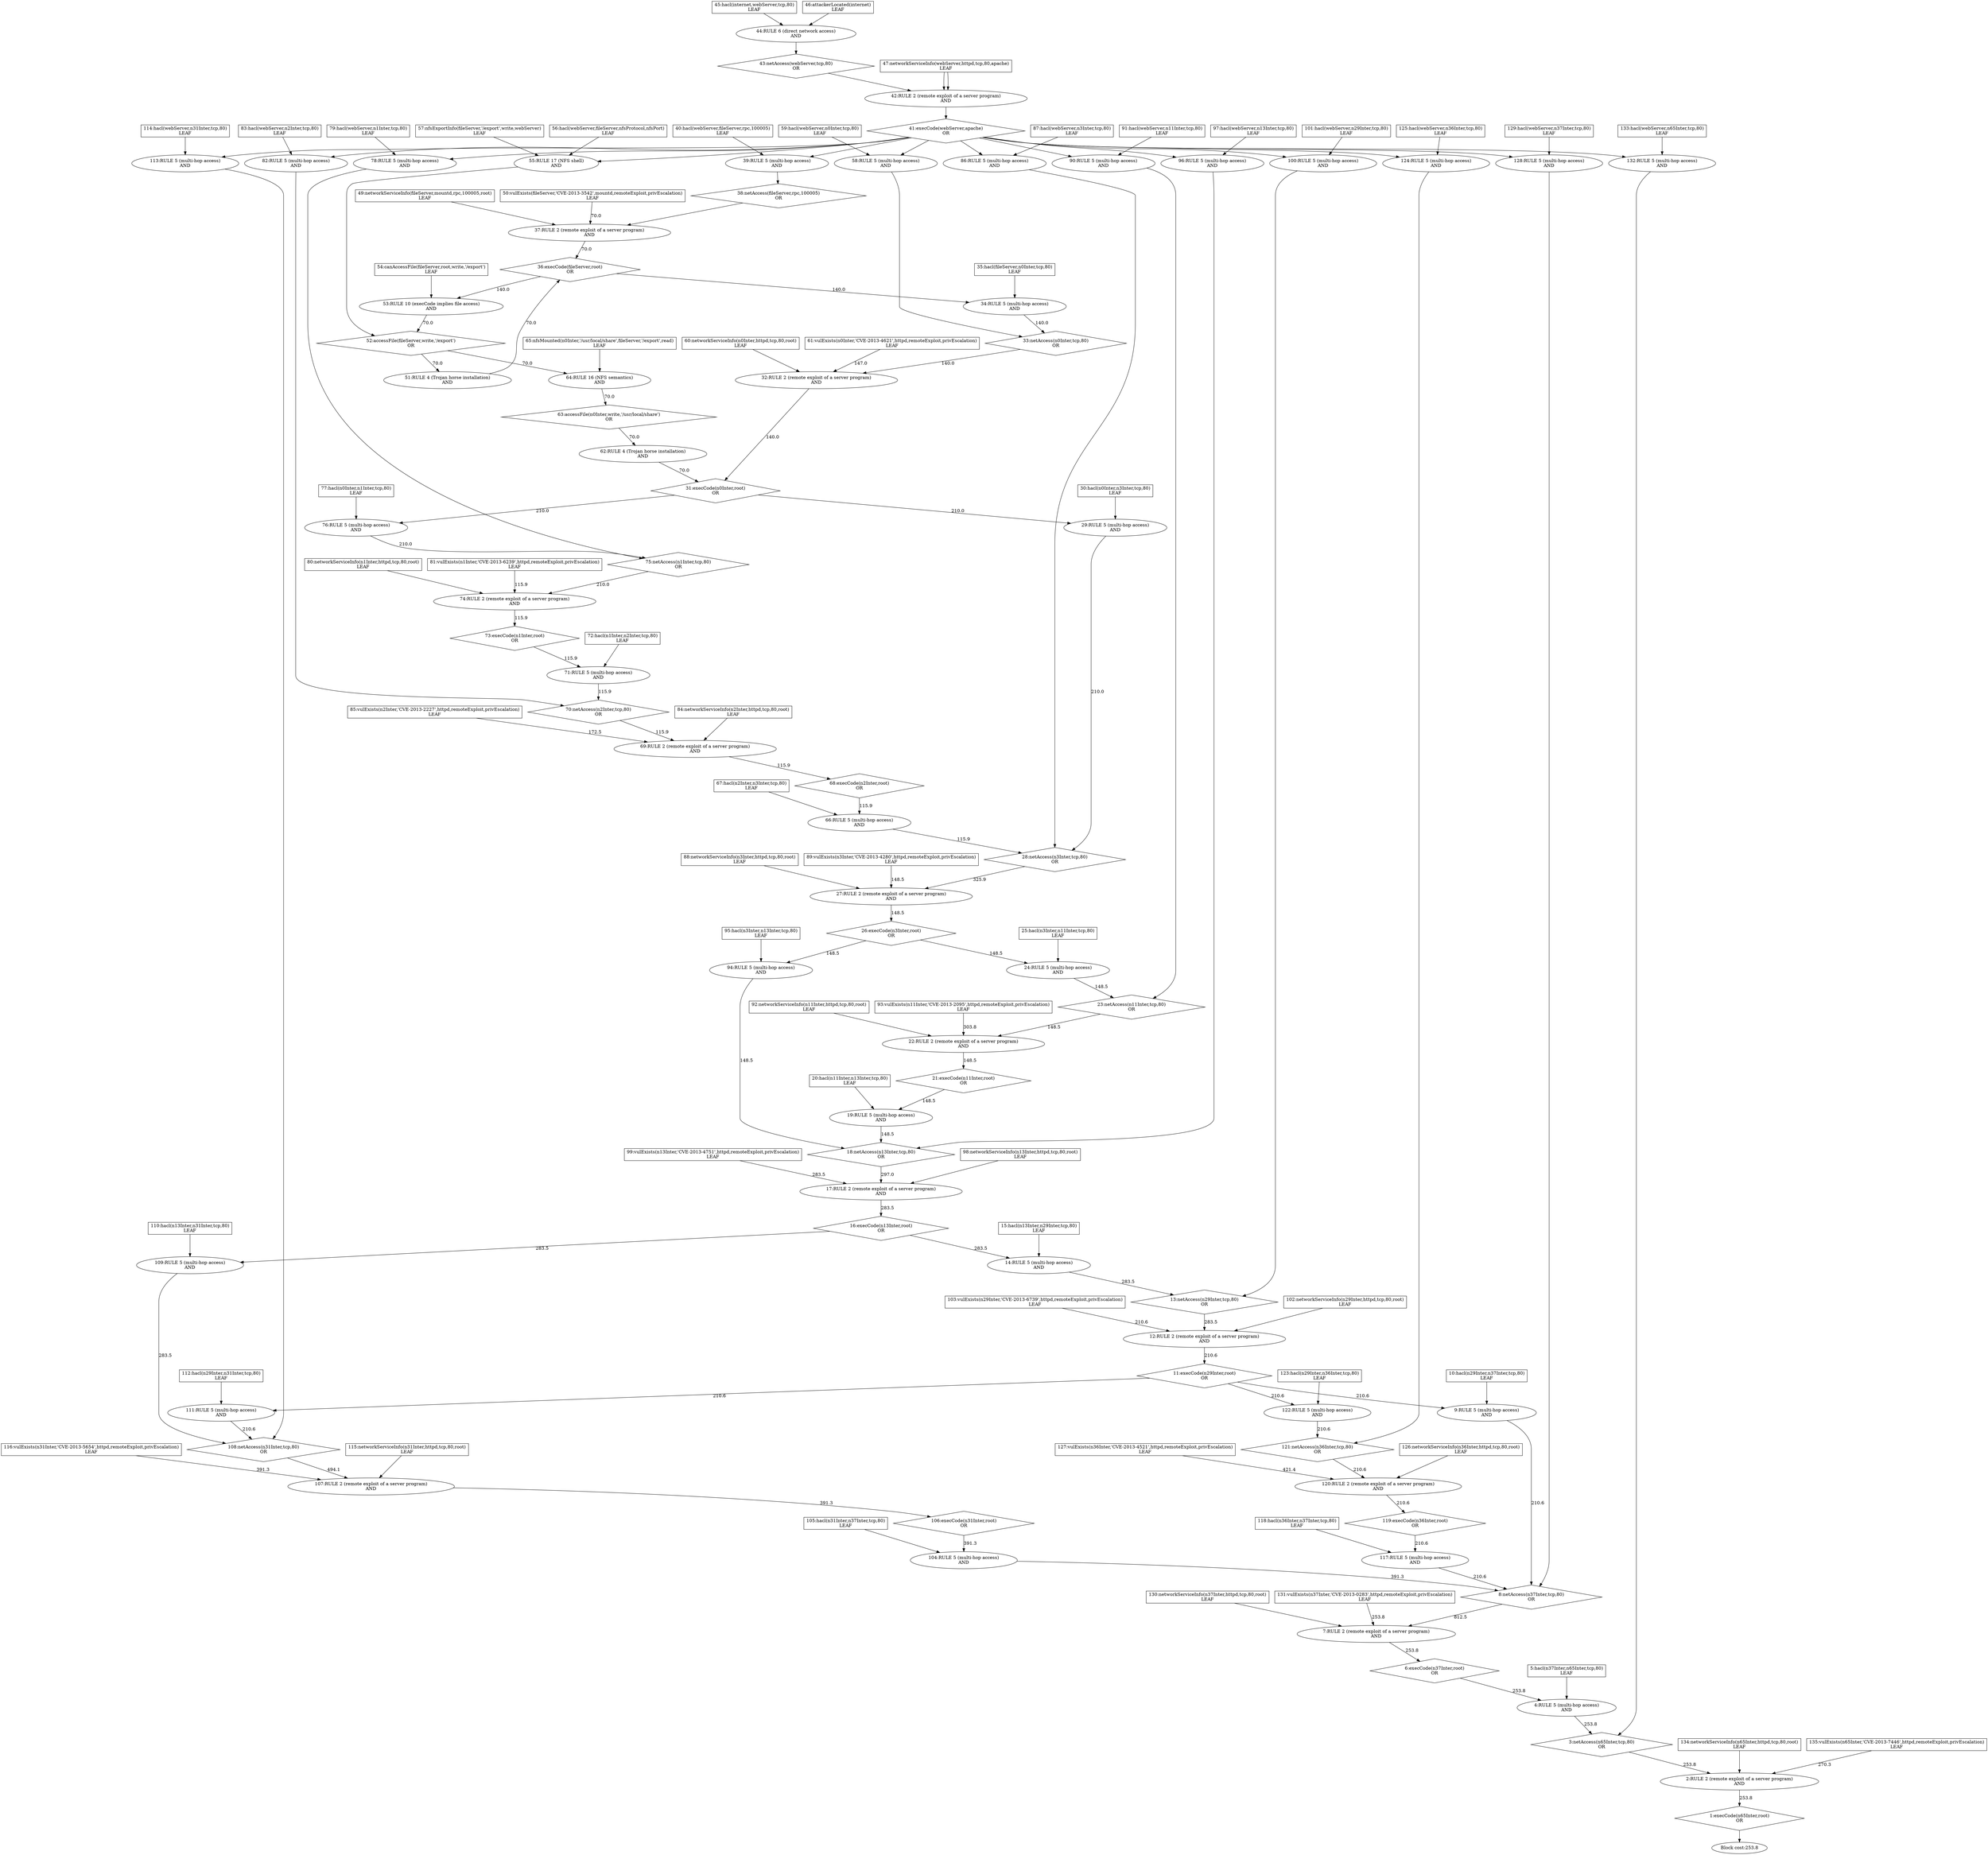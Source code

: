 digraph G {
	0 [label="Block cost:253.8",shape=ellipse];
	1 [label="1:execCode(n65Inter,root)\nOR",shape=diamond];
	2 [label="2:RULE 2 (remote exploit of a server program)\nAND",shape=ellipse];
	3 [label="3:netAccess(n65Inter,tcp,80)\nOR",shape=diamond];
	4 [label="4:RULE 5 (multi-hop access)\nAND",shape=ellipse];
	5 [label="5:hacl(n37Inter,n65Inter,tcp,80)\nLEAF",shape=box];
	6 [label="6:execCode(n37Inter,root)\nOR",shape=diamond];
	7 [label="7:RULE 2 (remote exploit of a server program)\nAND",shape=ellipse];
	8 [label="8:netAccess(n37Inter,tcp,80)\nOR",shape=diamond];
	9 [label="9:RULE 5 (multi-hop access)\nAND",shape=ellipse];
	10 [label="10:hacl(n29Inter,n37Inter,tcp,80)\nLEAF",shape=box];
	11 [label="11:execCode(n29Inter,root)\nOR",shape=diamond];
	12 [label="12:RULE 2 (remote exploit of a server program)\nAND",shape=ellipse];
	13 [label="13:netAccess(n29Inter,tcp,80)\nOR",shape=diamond];
	14 [label="14:RULE 5 (multi-hop access)\nAND",shape=ellipse];
	15 [label="15:hacl(n13Inter,n29Inter,tcp,80)\nLEAF",shape=box];
	16 [label="16:execCode(n13Inter,root)\nOR",shape=diamond];
	17 [label="17:RULE 2 (remote exploit of a server program)\nAND",shape=ellipse];
	18 [label="18:netAccess(n13Inter,tcp,80)\nOR",shape=diamond];
	19 [label="19:RULE 5 (multi-hop access)\nAND",shape=ellipse];
	20 [label="20:hacl(n11Inter,n13Inter,tcp,80)\nLEAF",shape=box];
	21 [label="21:execCode(n11Inter,root)\nOR",shape=diamond];
	22 [label="22:RULE 2 (remote exploit of a server program)\nAND",shape=ellipse];
	23 [label="23:netAccess(n11Inter,tcp,80)\nOR",shape=diamond];
	24 [label="24:RULE 5 (multi-hop access)\nAND",shape=ellipse];
	25 [label="25:hacl(n3Inter,n11Inter,tcp,80)\nLEAF",shape=box];
	26 [label="26:execCode(n3Inter,root)\nOR",shape=diamond];
	27 [label="27:RULE 2 (remote exploit of a server program)\nAND",shape=ellipse];
	28 [label="28:netAccess(n3Inter,tcp,80)\nOR",shape=diamond];
	29 [label="29:RULE 5 (multi-hop access)\nAND",shape=ellipse];
	30 [label="30:hacl(n0Inter,n3Inter,tcp,80)\nLEAF",shape=box];
	31 [label="31:execCode(n0Inter,root)\nOR",shape=diamond];
	32 [label="32:RULE 2 (remote exploit of a server program)\nAND",shape=ellipse];
	33 [label="33:netAccess(n0Inter,tcp,80)\nOR",shape=diamond];
	34 [label="34:RULE 5 (multi-hop access)\nAND",shape=ellipse];
	35 [label="35:hacl(fileServer,n0Inter,tcp,80)\nLEAF",shape=box];
	36 [label="36:execCode(fileServer,root)\nOR",shape=diamond];
	37 [label="37:RULE 2 (remote exploit of a server program)\nAND",shape=ellipse];
	38 [label="38:netAccess(fileServer,rpc,100005)\nOR",shape=diamond];
	39 [label="39:RULE 5 (multi-hop access)\nAND",shape=ellipse];
	40 [label="40:hacl(webServer,fileServer,rpc,100005)\nLEAF",shape=box];
	41 [label="41:execCode(webServer,apache)\nOR",shape=diamond];
	42 [label="42:RULE 2 (remote exploit of a server program)\nAND",shape=ellipse];
	43 [label="43:netAccess(webServer,tcp,80)\nOR",shape=diamond];
	44 [label="44:RULE 6 (direct network access)\nAND",shape=ellipse];
	45 [label="45:hacl(internet,webServer,tcp,80)\nLEAF",shape=box];
	46 [label="46:attackerLocated(internet)\nLEAF",shape=box];
	47 [label="47:networkServiceInfo(webServer,httpd,tcp,80,apache)\nLEAF",shape=box];
	47 [label="47:networkServiceInfo(webServer,httpd,tcp,80,apache)\nLEAF",shape=box];
	49 [label="49:networkServiceInfo(fileServer,mountd,rpc,100005,root)\nLEAF",shape=box];
	50 [label="50:vulExists(fileServer,'CVE-2013-3542',mountd,remoteExploit,privEscalation)\nLEAF",shape=box];
	51 [label="51:RULE 4 (Trojan horse installation)\nAND",shape=ellipse];
	52 [label="52:accessFile(fileServer,write,'/export')\nOR",shape=diamond];
	53 [label="53:RULE 10 (execCode implies file access)\nAND",shape=ellipse];
	54 [label="54:canAccessFile(fileServer,root,write,'/export')\nLEAF",shape=box];
	55 [label="55:RULE 17 (NFS shell)\nAND",shape=ellipse];
	56 [label="56:hacl(webServer,fileServer,nfsProtocol,nfsPort)\nLEAF",shape=box];
	57 [label="57:nfsExportInfo(fileServer,'/export',write,webServer)\nLEAF",shape=box];
	58 [label="58:RULE 5 (multi-hop access)\nAND",shape=ellipse];
	59 [label="59:hacl(webServer,n0Inter,tcp,80)\nLEAF",shape=box];
	60 [label="60:networkServiceInfo(n0Inter,httpd,tcp,80,root)\nLEAF",shape=box];
	61 [label="61:vulExists(n0Inter,'CVE-2013-4621',httpd,remoteExploit,privEscalation)\nLEAF",shape=box];
	62 [label="62:RULE 4 (Trojan horse installation)\nAND",shape=ellipse];
	63 [label="63:accessFile(n0Inter,write,'/usr/local/share')\nOR",shape=diamond];
	64 [label="64:RULE 16 (NFS semantics)\nAND",shape=ellipse];
	65 [label="65:nfsMounted(n0Inter,'/usr/local/share',fileServer,'/export',read)\nLEAF",shape=box];
	66 [label="66:RULE 5 (multi-hop access)\nAND",shape=ellipse];
	67 [label="67:hacl(n2Inter,n3Inter,tcp,80)\nLEAF",shape=box];
	68 [label="68:execCode(n2Inter,root)\nOR",shape=diamond];
	69 [label="69:RULE 2 (remote exploit of a server program)\nAND",shape=ellipse];
	70 [label="70:netAccess(n2Inter,tcp,80)\nOR",shape=diamond];
	71 [label="71:RULE 5 (multi-hop access)\nAND",shape=ellipse];
	72 [label="72:hacl(n1Inter,n2Inter,tcp,80)\nLEAF",shape=box];
	73 [label="73:execCode(n1Inter,root)\nOR",shape=diamond];
	74 [label="74:RULE 2 (remote exploit of a server program)\nAND",shape=ellipse];
	75 [label="75:netAccess(n1Inter,tcp,80)\nOR",shape=diamond];
	76 [label="76:RULE 5 (multi-hop access)\nAND",shape=ellipse];
	77 [label="77:hacl(n0Inter,n1Inter,tcp,80)\nLEAF",shape=box];
	78 [label="78:RULE 5 (multi-hop access)\nAND",shape=ellipse];
	79 [label="79:hacl(webServer,n1Inter,tcp,80)\nLEAF",shape=box];
	80 [label="80:networkServiceInfo(n1Inter,httpd,tcp,80,root)\nLEAF",shape=box];
	81 [label="81:vulExists(n1Inter,'CVE-2013-6239',httpd,remoteExploit,privEscalation)\nLEAF",shape=box];
	82 [label="82:RULE 5 (multi-hop access)\nAND",shape=ellipse];
	83 [label="83:hacl(webServer,n2Inter,tcp,80)\nLEAF",shape=box];
	84 [label="84:networkServiceInfo(n2Inter,httpd,tcp,80,root)\nLEAF",shape=box];
	85 [label="85:vulExists(n2Inter,'CVE-2013-2227',httpd,remoteExploit,privEscalation)\nLEAF",shape=box];
	86 [label="86:RULE 5 (multi-hop access)\nAND",shape=ellipse];
	87 [label="87:hacl(webServer,n3Inter,tcp,80)\nLEAF",shape=box];
	88 [label="88:networkServiceInfo(n3Inter,httpd,tcp,80,root)\nLEAF",shape=box];
	89 [label="89:vulExists(n3Inter,'CVE-2013-4280',httpd,remoteExploit,privEscalation)\nLEAF",shape=box];
	90 [label="90:RULE 5 (multi-hop access)\nAND",shape=ellipse];
	91 [label="91:hacl(webServer,n11Inter,tcp,80)\nLEAF",shape=box];
	92 [label="92:networkServiceInfo(n11Inter,httpd,tcp,80,root)\nLEAF",shape=box];
	93 [label="93:vulExists(n11Inter,'CVE-2013-2095',httpd,remoteExploit,privEscalation)\nLEAF",shape=box];
	94 [label="94:RULE 5 (multi-hop access)\nAND",shape=ellipse];
	95 [label="95:hacl(n3Inter,n13Inter,tcp,80)\nLEAF",shape=box];
	96 [label="96:RULE 5 (multi-hop access)\nAND",shape=ellipse];
	97 [label="97:hacl(webServer,n13Inter,tcp,80)\nLEAF",shape=box];
	98 [label="98:networkServiceInfo(n13Inter,httpd,tcp,80,root)\nLEAF",shape=box];
	99 [label="99:vulExists(n13Inter,'CVE-2013-4751',httpd,remoteExploit,privEscalation)\nLEAF",shape=box];
	100 [label="100:RULE 5 (multi-hop access)\nAND",shape=ellipse];
	101 [label="101:hacl(webServer,n29Inter,tcp,80)\nLEAF",shape=box];
	102 [label="102:networkServiceInfo(n29Inter,httpd,tcp,80,root)\nLEAF",shape=box];
	103 [label="103:vulExists(n29Inter,'CVE-2013-6739',httpd,remoteExploit,privEscalation)\nLEAF",shape=box];
	104 [label="104:RULE 5 (multi-hop access)\nAND",shape=ellipse];
	105 [label="105:hacl(n31Inter,n37Inter,tcp,80)\nLEAF",shape=box];
	106 [label="106:execCode(n31Inter,root)\nOR",shape=diamond];
	107 [label="107:RULE 2 (remote exploit of a server program)\nAND",shape=ellipse];
	108 [label="108:netAccess(n31Inter,tcp,80)\nOR",shape=diamond];
	109 [label="109:RULE 5 (multi-hop access)\nAND",shape=ellipse];
	110 [label="110:hacl(n13Inter,n31Inter,tcp,80)\nLEAF",shape=box];
	111 [label="111:RULE 5 (multi-hop access)\nAND",shape=ellipse];
	112 [label="112:hacl(n29Inter,n31Inter,tcp,80)\nLEAF",shape=box];
	113 [label="113:RULE 5 (multi-hop access)\nAND",shape=ellipse];
	114 [label="114:hacl(webServer,n31Inter,tcp,80)\nLEAF",shape=box];
	115 [label="115:networkServiceInfo(n31Inter,httpd,tcp,80,root)\nLEAF",shape=box];
	116 [label="116:vulExists(n31Inter,'CVE-2013-5654',httpd,remoteExploit,privEscalation)\nLEAF",shape=box];
	117 [label="117:RULE 5 (multi-hop access)\nAND",shape=ellipse];
	118 [label="118:hacl(n36Inter,n37Inter,tcp,80)\nLEAF",shape=box];
	119 [label="119:execCode(n36Inter,root)\nOR",shape=diamond];
	120 [label="120:RULE 2 (remote exploit of a server program)\nAND",shape=ellipse];
	121 [label="121:netAccess(n36Inter,tcp,80)\nOR",shape=diamond];
	122 [label="122:RULE 5 (multi-hop access)\nAND",shape=ellipse];
	123 [label="123:hacl(n29Inter,n36Inter,tcp,80)\nLEAF",shape=box];
	124 [label="124:RULE 5 (multi-hop access)\nAND",shape=ellipse];
	125 [label="125:hacl(webServer,n36Inter,tcp,80)\nLEAF",shape=box];
	126 [label="126:networkServiceInfo(n36Inter,httpd,tcp,80,root)\nLEAF",shape=box];
	127 [label="127:vulExists(n36Inter,'CVE-2013-4521',httpd,remoteExploit,privEscalation)\nLEAF",shape=box];
	128 [label="128:RULE 5 (multi-hop access)\nAND",shape=ellipse];
	129 [label="129:hacl(webServer,n37Inter,tcp,80)\nLEAF",shape=box];
	130 [label="130:networkServiceInfo(n37Inter,httpd,tcp,80,root)\nLEAF",shape=box];
	131 [label="131:vulExists(n37Inter,'CVE-2013-0283',httpd,remoteExploit,privEscalation)\nLEAF",shape=box];
	132 [label="132:RULE 5 (multi-hop access)\nAND",shape=ellipse];
	133 [label="133:hacl(webServer,n65Inter,tcp,80)\nLEAF",shape=box];
	134 [label="134:networkServiceInfo(n65Inter,httpd,tcp,80,root)\nLEAF",shape=box];
	135 [label="135:vulExists(n65Inter,'CVE-2013-7446',httpd,remoteExploit,privEscalation)\nLEAF",shape=box];
	1 -> 0 ;
	2 -> 1 [label="253.8"];
	3 -> 2 [label="253.8"];
	134 -> 2;
	135 -> 2 [label="270.3"];
	4 -> 3 [label="253.8"];
	132 -> 3;
	5 -> 4;
	6 -> 4 [label="253.8"];
	7 -> 6 [label="253.8"];
	8 -> 7 [label="812.5"];
	130 -> 7;
	131 -> 7 [label="253.8"];
	9 -> 8 [label="210.6"];
	104 -> 8 [label="391.3"];
	117 -> 8 [label="210.6"];
	128 -> 8;
	10 -> 9;
	11 -> 9 [label="210.6"];
	12 -> 11 [label="210.6"];
	13 -> 12 [label="283.5"];
	102 -> 12;
	103 -> 12 [label="210.6"];
	14 -> 13 [label="283.5"];
	100 -> 13;
	15 -> 14;
	16 -> 14 [label="283.5"];
	17 -> 16 [label="283.5"];
	18 -> 17 [label="297.0"];
	98 -> 17;
	99 -> 17 [label="283.5"];
	19 -> 18 [label="148.5"];
	94 -> 18 [label="148.5"];
	96 -> 18;
	20 -> 19;
	21 -> 19 [label="148.5"];
	22 -> 21 [label="148.5"];
	23 -> 22 [label="148.5"];
	92 -> 22;
	93 -> 22 [label="303.8"];
	24 -> 23 [label="148.5"];
	90 -> 23;
	25 -> 24;
	26 -> 24 [label="148.5"];
	27 -> 26 [label="148.5"];
	28 -> 27 [label="325.9"];
	88 -> 27;
	89 -> 27 [label="148.5"];
	29 -> 28 [label="210.0"];
	66 -> 28 [label="115.9"];
	86 -> 28;
	30 -> 29;
	31 -> 29 [label="210.0"];
	32 -> 31 [label="140.0"];
	62 -> 31 [label="70.0"];
	33 -> 32 [label="140.0"];
	60 -> 32;
	61 -> 32 [label="147.0"];
	34 -> 33 [label="140.0"];
	58 -> 33;
	35 -> 34;
	36 -> 34 [label="140.0"];
	37 -> 36 [label="70.0"];
	51 -> 36 [label="70.0"];
	38 -> 37;
	49 -> 37;
	50 -> 37 [label="70.0"];
	39 -> 38;
	40 -> 39;
	41 -> 39;
	42 -> 41;
	43 -> 42;
	47 -> 42;
	47 -> 42;
	44 -> 43;
	45 -> 44;
	46 -> 44;
	52 -> 51 [label="70.0"];
	53 -> 52 [label="70.0"];
	55 -> 52;
	54 -> 53;
	36 -> 53 [label="140.0"];
	56 -> 55;
	57 -> 55;
	41 -> 55;
	59 -> 58;
	41 -> 58;
	63 -> 62 [label="70.0"];
	64 -> 63 [label="70.0"];
	52 -> 64 [label="70.0"];
	65 -> 64;
	67 -> 66;
	68 -> 66 [label="115.9"];
	69 -> 68 [label="115.9"];
	70 -> 69 [label="115.9"];
	84 -> 69;
	85 -> 69 [label="172.5"];
	71 -> 70 [label="115.9"];
	82 -> 70;
	72 -> 71;
	73 -> 71 [label="115.9"];
	74 -> 73 [label="115.9"];
	75 -> 74 [label="210.0"];
	80 -> 74;
	81 -> 74 [label="115.9"];
	76 -> 75 [label="210.0"];
	78 -> 75;
	77 -> 76;
	31 -> 76 [label="210.0"];
	79 -> 78;
	41 -> 78;
	83 -> 82;
	41 -> 82;
	87 -> 86;
	41 -> 86;
	91 -> 90;
	41 -> 90;
	95 -> 94;
	26 -> 94 [label="148.5"];
	97 -> 96;
	41 -> 96;
	101 -> 100;
	41 -> 100;
	105 -> 104;
	106 -> 104 [label="391.3"];
	107 -> 106 [label="391.3"];
	108 -> 107 [label="494.1"];
	115 -> 107;
	116 -> 107 [label="391.3"];
	109 -> 108 [label="283.5"];
	111 -> 108 [label="210.6"];
	113 -> 108;
	110 -> 109;
	16 -> 109 [label="283.5"];
	112 -> 111;
	11 -> 111 [label="210.6"];
	114 -> 113;
	41 -> 113;
	118 -> 117;
	119 -> 117 [label="210.6"];
	120 -> 119 [label="210.6"];
	121 -> 120 [label="210.6"];
	126 -> 120;
	127 -> 120 [label="421.4"];
	122 -> 121 [label="210.6"];
	124 -> 121;
	123 -> 122;
	11 -> 122 [label="210.6"];
	125 -> 124;
	41 -> 124;
	129 -> 128;
	41 -> 128;
	133 -> 132;
	41 -> 132;
}
